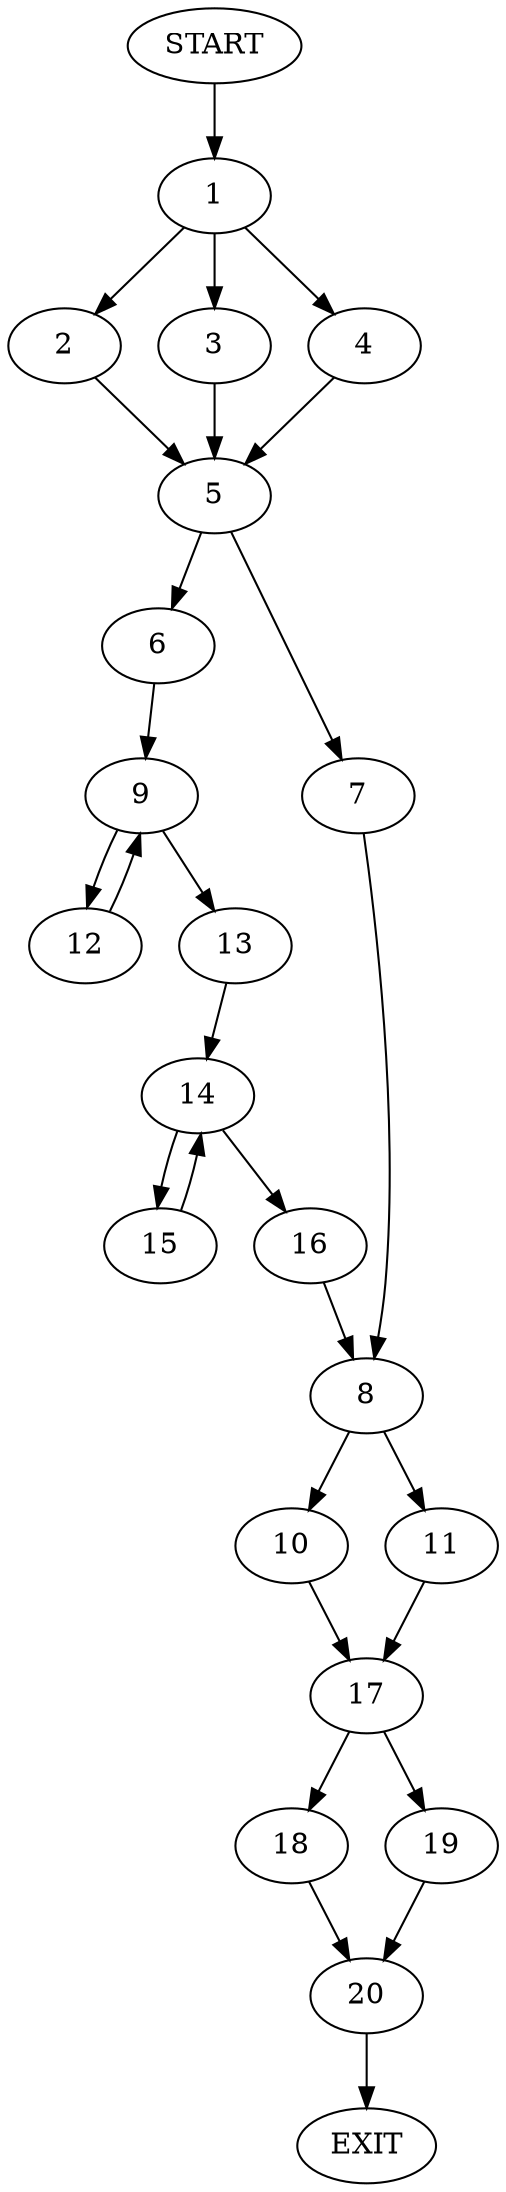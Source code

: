 digraph {
0 [label="START"]
21 [label="EXIT"]
0 -> 1
1 -> 2
1 -> 3
1 -> 4
3 -> 5
4 -> 5
2 -> 5
5 -> 6
5 -> 7
7 -> 8
6 -> 9
8 -> 10
8 -> 11
9 -> 12
9 -> 13
12 -> 9
13 -> 14
14 -> 15
14 -> 16
16 -> 8
15 -> 14
11 -> 17
10 -> 17
17 -> 18
17 -> 19
18 -> 20
19 -> 20
20 -> 21
}
